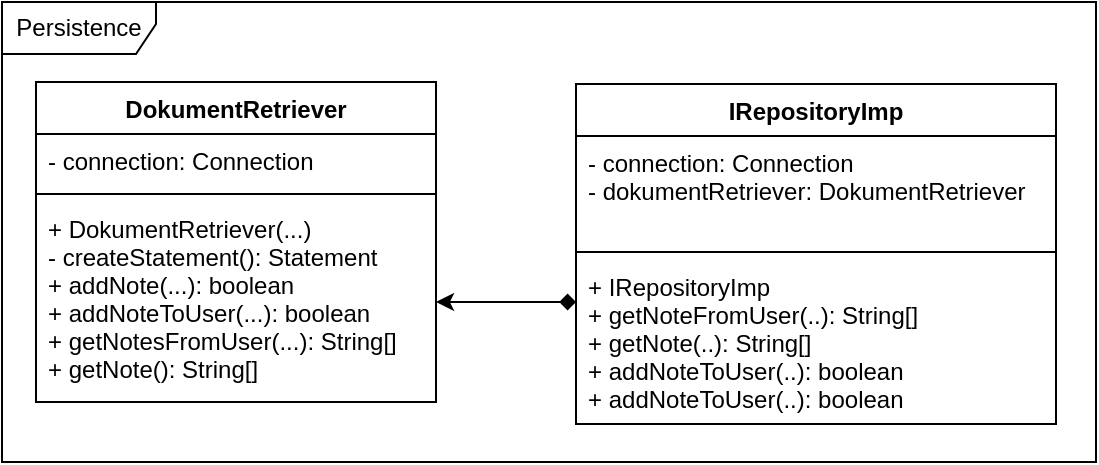 <mxfile version="10.6.7" type="device"><diagram id="0x6rdDzxBxzIHv6lF7Pv" name="Page-1"><mxGraphModel dx="830" dy="496" grid="1" gridSize="10" guides="1" tooltips="1" connect="1" arrows="1" fold="1" page="1" pageScale="1" pageWidth="827" pageHeight="1169" math="0" shadow="0"><root><mxCell id="0"/><mxCell id="1" parent="0"/><mxCell id="mHxvAgbpjmiLRngb3e5X-57" value="DokumentRetriever" style="swimlane;fontStyle=1;align=center;verticalAlign=top;childLayout=stackLayout;horizontal=1;startSize=26;horizontalStack=0;resizeParent=1;resizeParentMax=0;resizeLast=0;collapsible=1;marginBottom=0;" vertex="1" parent="1"><mxGeometry x="130" y="80" width="200" height="160" as="geometry"/></mxCell><mxCell id="mHxvAgbpjmiLRngb3e5X-58" value="- connection: Connection" style="text;strokeColor=none;fillColor=none;align=left;verticalAlign=top;spacingLeft=4;spacingRight=4;overflow=hidden;rotatable=0;points=[[0,0.5],[1,0.5]];portConstraint=eastwest;" vertex="1" parent="mHxvAgbpjmiLRngb3e5X-57"><mxGeometry y="26" width="200" height="26" as="geometry"/></mxCell><mxCell id="mHxvAgbpjmiLRngb3e5X-59" value="" style="line;strokeWidth=1;fillColor=none;align=left;verticalAlign=middle;spacingTop=-1;spacingLeft=3;spacingRight=3;rotatable=0;labelPosition=right;points=[];portConstraint=eastwest;" vertex="1" parent="mHxvAgbpjmiLRngb3e5X-57"><mxGeometry y="52" width="200" height="8" as="geometry"/></mxCell><mxCell id="mHxvAgbpjmiLRngb3e5X-60" value="+ DokumentRetriever(...)&#10;- createStatement(): Statement&#10;+ addNote(...): boolean&#10;+ addNoteToUser(...): boolean&#10;+ getNotesFromUser(...): String[]&#10;+ getNote(): String[]&#10;" style="text;strokeColor=none;fillColor=none;align=left;verticalAlign=top;spacingLeft=4;spacingRight=4;overflow=hidden;rotatable=0;points=[[0,0.5],[1,0.5]];portConstraint=eastwest;" vertex="1" parent="mHxvAgbpjmiLRngb3e5X-57"><mxGeometry y="60" width="200" height="100" as="geometry"/></mxCell><mxCell id="mHxvAgbpjmiLRngb3e5X-61" value="IRepositoryImp" style="swimlane;fontStyle=1;align=center;verticalAlign=top;childLayout=stackLayout;horizontal=1;startSize=26;horizontalStack=0;resizeParent=1;resizeParentMax=0;resizeLast=0;collapsible=1;marginBottom=0;" vertex="1" parent="1"><mxGeometry x="400" y="81" width="240" height="170" as="geometry"/></mxCell><mxCell id="mHxvAgbpjmiLRngb3e5X-62" value="- connection: Connection&#10;- dokumentRetriever: DokumentRetriever&#10;" style="text;strokeColor=none;fillColor=none;align=left;verticalAlign=top;spacingLeft=4;spacingRight=4;overflow=hidden;rotatable=0;points=[[0,0.5],[1,0.5]];portConstraint=eastwest;" vertex="1" parent="mHxvAgbpjmiLRngb3e5X-61"><mxGeometry y="26" width="240" height="54" as="geometry"/></mxCell><mxCell id="mHxvAgbpjmiLRngb3e5X-63" value="" style="line;strokeWidth=1;fillColor=none;align=left;verticalAlign=middle;spacingTop=-1;spacingLeft=3;spacingRight=3;rotatable=0;labelPosition=right;points=[];portConstraint=eastwest;" vertex="1" parent="mHxvAgbpjmiLRngb3e5X-61"><mxGeometry y="80" width="240" height="8" as="geometry"/></mxCell><mxCell id="mHxvAgbpjmiLRngb3e5X-64" value="+ IRepositoryImp&#10;+ getNoteFromUser(..): String[]&#10;+ getNote(..): String[]&#10;+ addNoteToUser(..): boolean&#10;+ addNoteToUser(..): boolean&#10;" style="text;strokeColor=none;fillColor=none;align=left;verticalAlign=top;spacingLeft=4;spacingRight=4;overflow=hidden;rotatable=0;points=[[0,0.5],[1,0.5]];portConstraint=eastwest;" vertex="1" parent="mHxvAgbpjmiLRngb3e5X-61"><mxGeometry y="88" width="240" height="82" as="geometry"/></mxCell><mxCell id="mHxvAgbpjmiLRngb3e5X-73" style="edgeStyle=orthogonalEdgeStyle;rounded=0;orthogonalLoop=1;jettySize=auto;html=1;startArrow=classic;startFill=1;endArrow=diamond;endFill=1;" edge="1" parent="1" source="mHxvAgbpjmiLRngb3e5X-60" target="mHxvAgbpjmiLRngb3e5X-64"><mxGeometry relative="1" as="geometry"><Array as="points"><mxPoint x="380" y="190"/><mxPoint x="380" y="190"/></Array></mxGeometry></mxCell><mxCell id="mHxvAgbpjmiLRngb3e5X-74" value="Persistence" style="shape=umlFrame;whiteSpace=wrap;html=1;width=77;height=26;" vertex="1" parent="1"><mxGeometry x="113" y="40" width="547" height="230" as="geometry"/></mxCell></root></mxGraphModel></diagram></mxfile>